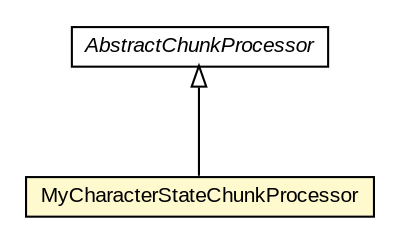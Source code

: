 #!/usr/local/bin/dot
#
# Class diagram 
# Generated by UMLGraph version R5_6-24-gf6e263 (http://www.umlgraph.org/)
#

digraph G {
	edge [fontname="arial",fontsize=10,labelfontname="arial",labelfontsize=10];
	node [fontname="arial",fontsize=10,shape=plaintext];
	nodesep=0.25;
	ranksep=0.5;
	// edu.arizona.biosemantics.semanticmarkup.markupelement.description.ling.extract.AbstractChunkProcessor
	c100858 [label=<<table title="edu.arizona.biosemantics.semanticmarkup.markupelement.description.ling.extract.AbstractChunkProcessor" border="0" cellborder="1" cellspacing="0" cellpadding="2" port="p" href="../AbstractChunkProcessor.html">
		<tr><td><table border="0" cellspacing="0" cellpadding="1">
<tr><td align="center" balign="center"><font face="arial italic"> AbstractChunkProcessor </font></td></tr>
		</table></td></tr>
		</table>>, URL="../AbstractChunkProcessor.html", fontname="arial", fontcolor="black", fontsize=10.0];
	// edu.arizona.biosemantics.semanticmarkup.markupelement.description.ling.extract.lib.MyCharacterStateChunkProcessor
	c100877 [label=<<table title="edu.arizona.biosemantics.semanticmarkup.markupelement.description.ling.extract.lib.MyCharacterStateChunkProcessor" border="0" cellborder="1" cellspacing="0" cellpadding="2" port="p" bgcolor="lemonChiffon" href="./MyCharacterStateChunkProcessor.html">
		<tr><td><table border="0" cellspacing="0" cellpadding="1">
<tr><td align="center" balign="center"> MyCharacterStateChunkProcessor </td></tr>
		</table></td></tr>
		</table>>, URL="./MyCharacterStateChunkProcessor.html", fontname="arial", fontcolor="black", fontsize=10.0];
	//edu.arizona.biosemantics.semanticmarkup.markupelement.description.ling.extract.lib.MyCharacterStateChunkProcessor extends edu.arizona.biosemantics.semanticmarkup.markupelement.description.ling.extract.AbstractChunkProcessor
	c100858:p -> c100877:p [dir=back,arrowtail=empty];
}

